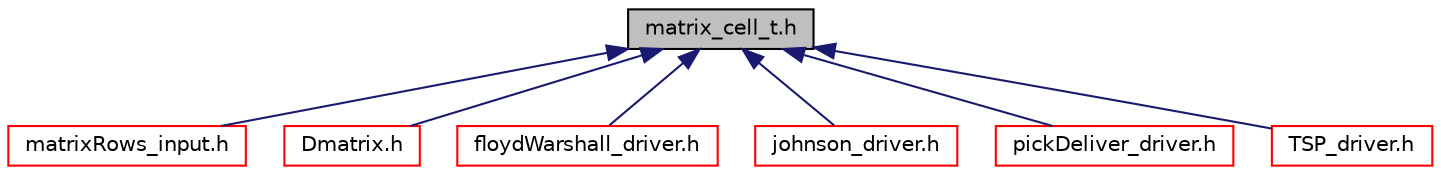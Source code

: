 digraph "matrix_cell_t.h"
{
  edge [fontname="Helvetica",fontsize="10",labelfontname="Helvetica",labelfontsize="10"];
  node [fontname="Helvetica",fontsize="10",shape=record];
  Node2 [label="matrix_cell_t.h",height=0.2,width=0.4,color="black", fillcolor="grey75", style="filled", fontcolor="black"];
  Node2 -> Node3 [dir="back",color="midnightblue",fontsize="10",style="solid",fontname="Helvetica"];
  Node3 [label="matrixRows_input.h",height=0.2,width=0.4,color="red", fillcolor="white", style="filled",URL="$matrixRows__input_8h.html"];
  Node2 -> Node7 [dir="back",color="midnightblue",fontsize="10",style="solid",fontname="Helvetica"];
  Node7 [label="Dmatrix.h",height=0.2,width=0.4,color="red", fillcolor="white", style="filled",URL="$Dmatrix_8h.html"];
  Node2 -> Node29 [dir="back",color="midnightblue",fontsize="10",style="solid",fontname="Helvetica"];
  Node29 [label="floydWarshall_driver.h",height=0.2,width=0.4,color="red", fillcolor="white", style="filled",URL="$floydWarshall__driver_8h.html"];
  Node2 -> Node32 [dir="back",color="midnightblue",fontsize="10",style="solid",fontname="Helvetica"];
  Node32 [label="johnson_driver.h",height=0.2,width=0.4,color="red", fillcolor="white", style="filled",URL="$johnson__driver_8h.html"];
  Node2 -> Node35 [dir="back",color="midnightblue",fontsize="10",style="solid",fontname="Helvetica"];
  Node35 [label="pickDeliver_driver.h",height=0.2,width=0.4,color="red", fillcolor="white", style="filled",URL="$pickDeliver__driver_8h.html"];
  Node2 -> Node36 [dir="back",color="midnightblue",fontsize="10",style="solid",fontname="Helvetica"];
  Node36 [label="TSP_driver.h",height=0.2,width=0.4,color="red", fillcolor="white", style="filled",URL="$TSP__driver_8h.html"];
}

